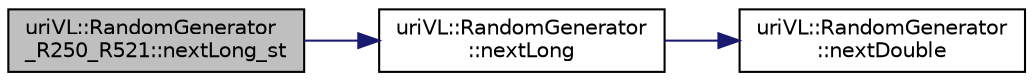 digraph "uriVL::RandomGenerator_R250_R521::nextLong_st"
{
  edge [fontname="Helvetica",fontsize="10",labelfontname="Helvetica",labelfontsize="10"];
  node [fontname="Helvetica",fontsize="10",shape=record];
  rankdir="LR";
  Node1 [label="uriVL::RandomGenerator\l_R250_R521::nextLong_st",height=0.2,width=0.4,color="black", fillcolor="grey75", style="filled", fontcolor="black"];
  Node1 -> Node2 [color="midnightblue",fontsize="10",style="solid",fontname="Helvetica"];
  Node2 [label="uriVL::RandomGenerator\l::nextLong",height=0.2,width=0.4,color="black", fillcolor="white", style="filled",URL="$classuriVL_1_1RandomGenerator.html#aeaf1d071e019095980359dcaa9e8b171",tooltip="Returns a new uniformly-distributed long int pseudo-random number in the range specified. "];
  Node2 -> Node3 [color="midnightblue",fontsize="10",style="solid",fontname="Helvetica"];
  Node3 [label="uriVL::RandomGenerator\l::nextDouble",height=0.2,width=0.4,color="black", fillcolor="white", style="filled",URL="$classuriVL_1_1RandomGenerator.html#a5cf372445b18b5cad72d0f5110d71ad8",tooltip="Returns a new uniformly-distributed double pseudo-random number in the range [0, 1[. "];
}
